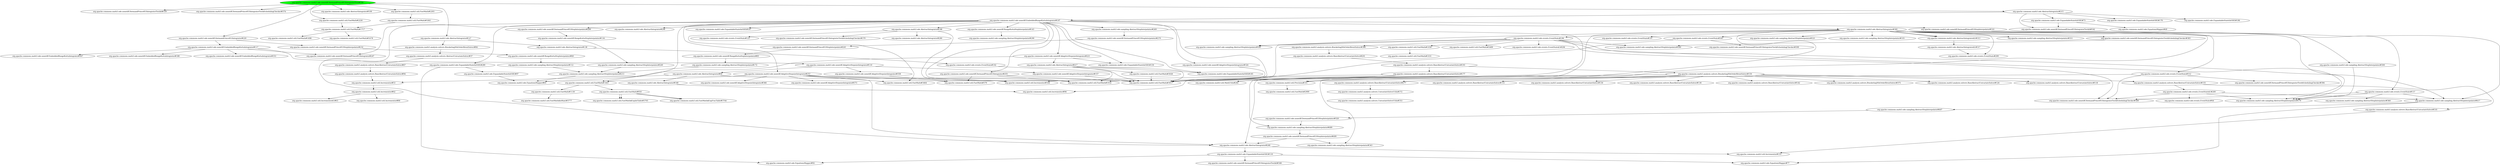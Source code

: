 digraph "cg/org.apache.commons.math3.ode.nonstiff.DormandPrince853IntegratorTest#339"
{
	"org.apache.commons.math3.ode.nonstiff.DormandPrince853IntegratorTest#339" [style=filled,fillcolor=green];
	"org.apache.commons.math3.ode.nonstiff.DormandPrince853IntegratorTest#339" -> "org.apache.commons.math3.ode.nonstiff.DormandPrince853IntegratorTest$4#339";
	"org.apache.commons.math3.ode.nonstiff.DormandPrince853IntegratorTest#339" -> "org.apache.commons.math3.ode.nonstiff.DormandPrince853IntegratorTest$SchedulingChecker#374";
	"org.apache.commons.math3.ode.nonstiff.DormandPrince853IntegratorTest#339" -> "org.apache.commons.math3.ode.nonstiff.DormandPrince853Integrator#220";
	"org.apache.commons.math3.ode.nonstiff.DormandPrince853Integrator#220" -> "org.apache.commons.math3.ode.nonstiff.DormandPrince853StepInterpolator#232";
	"org.apache.commons.math3.ode.nonstiff.DormandPrince853StepInterpolator#232" -> "org.apache.commons.math3.ode.nonstiff.RungeKuttaStepInterpolator#60";
	"org.apache.commons.math3.ode.nonstiff.RungeKuttaStepInterpolator#60" -> "org.apache.commons.math3.ode.sampling.AbstractStepInterpolator#112";
	"org.apache.commons.math3.ode.sampling.AbstractStepInterpolator#112" -> "org.apache.commons.math3.ode.sampling.AbstractStepInterpolator#213";
	"org.apache.commons.math3.ode.nonstiff.DormandPrince853Integrator#220" -> "org.apache.commons.math3.ode.nonstiff.EmbeddedRungeKuttaIntegrator#117";
	"org.apache.commons.math3.ode.nonstiff.EmbeddedRungeKuttaIntegrator#117" -> "org.apache.commons.math3.ode.nonstiff.AdaptiveStepsizeIntegrator#110";
	"org.apache.commons.math3.ode.nonstiff.AdaptiveStepsizeIntegrator#110" -> "org.apache.commons.math3.ode.AbstractIntegrator#84";
	"org.apache.commons.math3.ode.AbstractIntegrator#84" -> "org.apache.commons.math3.util.Incrementor#53";
	"org.apache.commons.math3.util.Incrementor#53" -> "org.apache.commons.math3.util.Incrementor#62";
	"org.apache.commons.math3.util.Incrementor#62" -> "org.apache.commons.math3.util.Incrementor$1#63";
	"org.apache.commons.math3.util.Incrementor#62" -> "org.apache.commons.math3.util.Incrementor#80";
	"org.apache.commons.math3.ode.AbstractIntegrator#84" -> "org.apache.commons.math3.ode.AbstractIntegrator#168";
	"org.apache.commons.math3.ode.AbstractIntegrator#168" -> "org.apache.commons.math3.util.Incrementor#96";
	"org.apache.commons.math3.ode.AbstractIntegrator#84" -> "org.apache.commons.math3.util.Incrementor#164";
	"org.apache.commons.math3.ode.nonstiff.AdaptiveStepsizeIntegrator#110" -> "org.apache.commons.math3.ode.nonstiff.AdaptiveStepsizeIntegrator#157";
	"org.apache.commons.math3.ode.nonstiff.AdaptiveStepsizeIntegrator#157" -> "org.apache.commons.math3.util.FastMath#3017";
	"org.apache.commons.math3.ode.nonstiff.AdaptiveStepsizeIntegrator#110" -> "org.apache.commons.math3.ode.nonstiff.AdaptiveStepsizeIntegrator#358";
	"org.apache.commons.math3.ode.nonstiff.AdaptiveStepsizeIntegrator#358" -> "org.apache.commons.math3.util.FastMath#379";
	"org.apache.commons.math3.ode.nonstiff.EmbeddedRungeKuttaIntegrator#117" -> "org.apache.commons.math3.ode.nonstiff.DormandPrince853Integrator#247";
	"org.apache.commons.math3.ode.nonstiff.EmbeddedRungeKuttaIntegrator#117" -> "org.apache.commons.math3.ode.nonstiff.EmbeddedRungeKuttaIntegrator#188";
	"org.apache.commons.math3.ode.nonstiff.EmbeddedRungeKuttaIntegrator#117" -> "org.apache.commons.math3.ode.nonstiff.EmbeddedRungeKuttaIntegrator#353";
	"org.apache.commons.math3.ode.nonstiff.EmbeddedRungeKuttaIntegrator#117" -> "org.apache.commons.math3.ode.nonstiff.EmbeddedRungeKuttaIntegrator#367";
	"org.apache.commons.math3.ode.nonstiff.DormandPrince853IntegratorTest#339" -> "org.apache.commons.math3.ode.AbstractIntegrator#127";
	"org.apache.commons.math3.ode.AbstractIntegrator#127" -> "org.apache.commons.math3.analysis.solvers.BracketingNthOrderBrentSolver#84";
	"org.apache.commons.math3.analysis.solvers.BracketingNthOrderBrentSolver#84" -> "org.apache.commons.math3.analysis.solvers.AbstractUnivariateSolver#37";
	"org.apache.commons.math3.analysis.solvers.AbstractUnivariateSolver#37" -> "org.apache.commons.math3.analysis.solvers.BaseAbstractUnivariateSolver#67";
	"org.apache.commons.math3.analysis.solvers.BaseAbstractUnivariateSolver#67" -> "org.apache.commons.math3.analysis.solvers.BaseAbstractUnivariateSolver#94";
	"org.apache.commons.math3.analysis.solvers.BaseAbstractUnivariateSolver#94" -> "org.apache.commons.math3.util.Incrementor#53";
	"org.apache.commons.math3.ode.AbstractIntegrator#127" -> "org.apache.commons.math3.ode.AbstractIntegrator#138";
	"org.apache.commons.math3.ode.AbstractIntegrator#138" -> "org.apache.commons.math3.ode.events.EventState#102";
	"org.apache.commons.math3.ode.events.EventState#102" -> "org.apache.commons.math3.util.FastMath#3017";
	"org.apache.commons.math3.ode.nonstiff.DormandPrince853IntegratorTest#339" -> "org.apache.commons.math3.ode.AbstractIntegrator#109";
	"org.apache.commons.math3.ode.nonstiff.DormandPrince853IntegratorTest#339" -> "org.apache.commons.math3.util.FastMath#2226";
	"org.apache.commons.math3.util.FastMath#2226" -> "org.apache.commons.math3.util.FastMath#1717";
	"org.apache.commons.math3.util.FastMath#1717" -> "org.apache.commons.math3.util.FastMath#1678";
	"org.apache.commons.math3.util.FastMath#1717" -> "org.apache.commons.math3.util.FastMath#1698";
	"org.apache.commons.math3.ode.nonstiff.DormandPrince853IntegratorTest#339" -> "org.apache.commons.math3.util.FastMath#2293";
	"org.apache.commons.math3.util.FastMath#2293" -> "org.apache.commons.math3.util.FastMath#1841";
	"org.apache.commons.math3.util.FastMath#1841" -> "org.apache.commons.math3.util.FastMath#1717";
	"org.apache.commons.math3.ode.nonstiff.DormandPrince853IntegratorTest#339" -> "org.apache.commons.math3.ode.AbstractIntegrator#215";
	"org.apache.commons.math3.ode.AbstractIntegrator#215" -> "org.apache.commons.math3.ode.nonstiff.DormandPrince853IntegratorTest$4#342";
	"org.apache.commons.math3.ode.AbstractIntegrator#215" -> "org.apache.commons.math3.ode.ExpandableStatefulODE#73";
	"org.apache.commons.math3.ode.ExpandableStatefulODE#73" -> "org.apache.commons.math3.ode.nonstiff.DormandPrince853IntegratorTest$4#342";
	"org.apache.commons.math3.ode.ExpandableStatefulODE#73" -> "org.apache.commons.math3.ode.EquationsMapper#49";
	"org.apache.commons.math3.ode.AbstractIntegrator#215" -> "org.apache.commons.math3.ode.ExpandableStatefulODE#178";
	"org.apache.commons.math3.ode.AbstractIntegrator#215" -> "org.apache.commons.math3.ode.ExpandableStatefulODE#196";
	"org.apache.commons.math3.ode.AbstractIntegrator#215" -> "org.apache.commons.math3.ode.nonstiff.EmbeddedRungeKuttaIntegrator#197";
	"org.apache.commons.math3.ode.nonstiff.EmbeddedRungeKuttaIntegrator#197" -> "org.apache.commons.math3.ode.nonstiff.AdaptiveStepsizeIntegrator#221";
	"org.apache.commons.math3.ode.nonstiff.AdaptiveStepsizeIntegrator#221" -> "org.apache.commons.math3.ode.AbstractIntegrator#417";
	"org.apache.commons.math3.ode.AbstractIntegrator#417" -> "org.apache.commons.math3.ode.ExpandableStatefulODE#185";
	"org.apache.commons.math3.ode.AbstractIntegrator#417" -> "org.apache.commons.math3.util.FastMath#3017";
	"org.apache.commons.math3.ode.AbstractIntegrator#417" -> "org.apache.commons.math3.util.FastMath#3532";
	"org.apache.commons.math3.ode.AbstractIntegrator#417" -> "org.apache.commons.math3.util.FastMath#3026";
	"org.apache.commons.math3.util.FastMath#3026" -> "org.apache.commons.math3.util.FastMath#3017";
	"org.apache.commons.math3.ode.nonstiff.AdaptiveStepsizeIntegrator#221" -> "org.apache.commons.math3.ode.ExpandableStatefulODE#159";
	"org.apache.commons.math3.ode.nonstiff.AdaptiveStepsizeIntegrator#221" -> "org.apache.commons.math3.ode.EquationsMapper#65";
	"org.apache.commons.math3.ode.nonstiff.EmbeddedRungeKuttaIntegrator#197" -> "org.apache.commons.math3.ode.AbstractIntegrator#206";
	"org.apache.commons.math3.ode.nonstiff.EmbeddedRungeKuttaIntegrator#197" -> "org.apache.commons.math3.ode.ExpandableStatefulODE#185";
	"org.apache.commons.math3.ode.nonstiff.EmbeddedRungeKuttaIntegrator#197" -> "org.apache.commons.math3.ode.ExpandableStatefulODE#289";
	"org.apache.commons.math3.ode.ExpandableStatefulODE#289" -> "org.apache.commons.math3.ode.ExpandableStatefulODE#97";
	"org.apache.commons.math3.ode.ExpandableStatefulODE#97" -> "org.apache.commons.math3.ode.EquationsMapper#65";
	"org.apache.commons.math3.ode.ExpandableStatefulODE#289" -> "org.apache.commons.math3.ode.EquationsMapper#92";
	"org.apache.commons.math3.ode.nonstiff.EmbeddedRungeKuttaIntegrator#197" -> "org.apache.commons.math3.ode.sampling.AbstractStepInterpolator#269";
	"org.apache.commons.math3.ode.sampling.AbstractStepInterpolator#269" -> "org.apache.commons.math3.ode.sampling.AbstractStepInterpolator#489";
	"org.apache.commons.math3.ode.sampling.AbstractStepInterpolator#489" -> "org.apache.commons.math3.ode.nonstiff.DormandPrince853StepInterpolator#409";
	"org.apache.commons.math3.ode.sampling.AbstractStepInterpolator#269" -> "org.apache.commons.math3.ode.nonstiff.DormandPrince853StepInterpolator#279";
	"org.apache.commons.math3.ode.nonstiff.DormandPrince853StepInterpolator#279" -> "org.apache.commons.math3.ode.nonstiff.DormandPrince853StepInterpolator#245";
	"org.apache.commons.math3.ode.nonstiff.DormandPrince853StepInterpolator#245" -> "org.apache.commons.math3.ode.nonstiff.RungeKuttaStepInterpolator#85";
	"org.apache.commons.math3.ode.nonstiff.RungeKuttaStepInterpolator#85" -> "org.apache.commons.math3.ode.sampling.AbstractStepInterpolator#172";
	"org.apache.commons.math3.ode.sampling.AbstractStepInterpolator#172" -> "org.apache.commons.math3.ode.sampling.AbstractStepInterpolator#213";
	"org.apache.commons.math3.ode.nonstiff.EmbeddedRungeKuttaIntegrator#197" -> "org.apache.commons.math3.ode.ExpandableStatefulODE#159";
	"org.apache.commons.math3.ode.nonstiff.EmbeddedRungeKuttaIntegrator#197" -> "org.apache.commons.math3.ode.ExpandableStatefulODE#167";
	"org.apache.commons.math3.ode.nonstiff.EmbeddedRungeKuttaIntegrator#197" -> "org.apache.commons.math3.ode.nonstiff.DormandPrince853StepInterpolator#289";
	"org.apache.commons.math3.ode.nonstiff.DormandPrince853StepInterpolator#289" -> "org.apache.commons.math3.ode.nonstiff.RungeKuttaStepInterpolator#134";
	"org.apache.commons.math3.ode.nonstiff.RungeKuttaStepInterpolator#134" -> "org.apache.commons.math3.ode.sampling.AbstractStepInterpolator#249";
	"org.apache.commons.math3.ode.sampling.AbstractStepInterpolator#249" -> "org.apache.commons.math3.ode.sampling.AbstractStepInterpolator#213";
	"org.apache.commons.math3.ode.sampling.AbstractStepInterpolator#213" -> "org.apache.commons.math3.ode.EquationsMapper#65";
	"org.apache.commons.math3.ode.nonstiff.EmbeddedRungeKuttaIntegrator#197" -> "org.apache.commons.math3.ode.nonstiff.DormandPrince853StepInterpolator#310";
	"org.apache.commons.math3.ode.nonstiff.DormandPrince853StepInterpolator#310" -> "org.apache.commons.math3.ode.sampling.AbstractStepInterpolator#300";
	"org.apache.commons.math3.ode.sampling.AbstractStepInterpolator#300" -> "org.apache.commons.math3.ode.sampling.AbstractStepInterpolator#379";
	"org.apache.commons.math3.ode.nonstiff.EmbeddedRungeKuttaIntegrator#197" -> "org.apache.commons.math3.ode.AbstractIntegrator#188";
	"org.apache.commons.math3.ode.AbstractIntegrator#188" -> "org.apache.commons.math3.util.Incrementor#164";
	"org.apache.commons.math3.ode.AbstractIntegrator#188" -> "org.apache.commons.math3.ode.events.EventState#125";
	"org.apache.commons.math3.ode.AbstractIntegrator#188" -> "org.apache.commons.math3.ode.nonstiff.DormandPrince853IntegratorTest$SchedulingChecker#379";
	"org.apache.commons.math3.ode.AbstractIntegrator#188" -> "org.apache.commons.math3.ode.AbstractIntegrator#280";
	"org.apache.commons.math3.ode.nonstiff.EmbeddedRungeKuttaIntegrator#197" -> "org.apache.commons.math3.ode.nonstiff.RungeKuttaStepInterpolator#143";
	"org.apache.commons.math3.ode.nonstiff.RungeKuttaStepInterpolator#143" -> "org.apache.commons.math3.ode.sampling.AbstractStepInterpolator#290";
	"org.apache.commons.math3.ode.nonstiff.EmbeddedRungeKuttaIntegrator#197" -> "org.apache.commons.math3.ode.AbstractIntegrator#268";
	"org.apache.commons.math3.ode.AbstractIntegrator#268" -> "org.apache.commons.math3.util.Incrementor#155";
	"org.apache.commons.math3.ode.AbstractIntegrator#268" -> "org.apache.commons.math3.ode.ExpandableStatefulODE#118";
	"org.apache.commons.math3.ode.ExpandableStatefulODE#118" -> "org.apache.commons.math3.ode.EquationsMapper#77";
	"org.apache.commons.math3.ode.ExpandableStatefulODE#118" -> "org.apache.commons.math3.ode.nonstiff.DormandPrince853IntegratorTest$4#346";
	"org.apache.commons.math3.ode.ExpandableStatefulODE#118" -> "org.apache.commons.math3.ode.EquationsMapper#92";
	"org.apache.commons.math3.ode.nonstiff.EmbeddedRungeKuttaIntegrator#197" -> "org.apache.commons.math3.util.FastMath#3017";
	"org.apache.commons.math3.ode.nonstiff.EmbeddedRungeKuttaIntegrator#197" -> "org.apache.commons.math3.ode.nonstiff.DormandPrince853Integrator#247";
	"org.apache.commons.math3.ode.nonstiff.EmbeddedRungeKuttaIntegrator#197" -> "org.apache.commons.math3.ode.nonstiff.AdaptiveStepsizeIntegrator#253";
	"org.apache.commons.math3.ode.nonstiff.AdaptiveStepsizeIntegrator#253" -> "org.apache.commons.math3.util.FastMath#379";
	"org.apache.commons.math3.ode.nonstiff.AdaptiveStepsizeIntegrator#253" -> "org.apache.commons.math3.ode.AbstractIntegrator#268";
	"org.apache.commons.math3.ode.nonstiff.AdaptiveStepsizeIntegrator#253" -> "org.apache.commons.math3.util.FastMath#3532";
	"org.apache.commons.math3.ode.nonstiff.AdaptiveStepsizeIntegrator#253" -> "org.apache.commons.math3.util.FastMath#1443";
	"org.apache.commons.math3.util.FastMath#1443" -> "org.apache.commons.math3.util.FastMath#1130";
	"org.apache.commons.math3.util.FastMath#1130" -> "org.apache.commons.math3.util.FastMath$lnMant#3777";
	"org.apache.commons.math3.util.FastMath#1443" -> "org.apache.commons.math3.util.FastMath#850";
	"org.apache.commons.math3.util.FastMath#850" -> "org.apache.commons.math3.util.FastMath$ExpIntTable#3705";
	"org.apache.commons.math3.util.FastMath#850" -> "org.apache.commons.math3.util.FastMath$ExpIntTable#3705";
	"org.apache.commons.math3.util.FastMath#850" -> "org.apache.commons.math3.util.FastMath$ExpFracTable#3744";
	"org.apache.commons.math3.util.FastMath#850" -> "org.apache.commons.math3.util.FastMath$ExpFracTable#3744";
	"org.apache.commons.math3.ode.nonstiff.AdaptiveStepsizeIntegrator#253" -> "org.apache.commons.math3.util.FastMath#3017";
	"org.apache.commons.math3.ode.nonstiff.AdaptiveStepsizeIntegrator#253" -> "org.apache.commons.math3.util.FastMath#3464";
	"org.apache.commons.math3.ode.nonstiff.AdaptiveStepsizeIntegrator#253" -> "org.apache.commons.math3.ode.nonstiff.AdaptiveStepsizeIntegrator#366";
	"org.apache.commons.math3.ode.nonstiff.AdaptiveStepsizeIntegrator#253" -> "org.apache.commons.math3.ode.nonstiff.AdaptiveStepsizeIntegrator#373";
	"org.apache.commons.math3.ode.nonstiff.EmbeddedRungeKuttaIntegrator#197" -> "org.apache.commons.math3.ode.nonstiff.DormandPrince853Integrator#255";
	"org.apache.commons.math3.ode.nonstiff.DormandPrince853Integrator#255" -> "org.apache.commons.math3.util.FastMath#3017";
	"org.apache.commons.math3.ode.nonstiff.DormandPrince853Integrator#255" -> "org.apache.commons.math3.util.FastMath#3532";
	"org.apache.commons.math3.ode.nonstiff.DormandPrince853Integrator#255" -> "org.apache.commons.math3.util.FastMath#379";
	"org.apache.commons.math3.ode.nonstiff.EmbeddedRungeKuttaIntegrator#197" -> "org.apache.commons.math3.ode.AbstractIntegrator#300";
	"org.apache.commons.math3.ode.AbstractIntegrator#300" -> "org.apache.commons.math3.ode.sampling.AbstractStepInterpolator#343";
	"org.apache.commons.math3.ode.AbstractIntegrator#300" -> "org.apache.commons.math3.ode.sampling.AbstractStepInterpolator#351";
	"org.apache.commons.math3.ode.AbstractIntegrator#300" -> "org.apache.commons.math3.ode.events.EventState#157";
	"org.apache.commons.math3.ode.events.EventState#157" -> "org.apache.commons.math3.ode.sampling.AbstractStepInterpolator#360";
	"org.apache.commons.math3.ode.events.EventState#157" -> "org.apache.commons.math3.ode.sampling.AbstractStepInterpolator#379";
	"org.apache.commons.math3.ode.events.EventState#157" -> "org.apache.commons.math3.ode.sampling.AbstractStepInterpolator#417";
	"org.apache.commons.math3.ode.sampling.AbstractStepInterpolator#417" -> "org.apache.commons.math3.ode.sampling.AbstractStepInterpolator#407";
	"org.apache.commons.math3.ode.sampling.AbstractStepInterpolator#407" -> "org.apache.commons.math3.ode.nonstiff.DormandPrince853StepInterpolator#320";
	"org.apache.commons.math3.ode.nonstiff.DormandPrince853StepInterpolator#320" -> "org.apache.commons.math3.ode.sampling.AbstractStepInterpolator#489";
	"org.apache.commons.math3.ode.nonstiff.DormandPrince853StepInterpolator#409" -> "org.apache.commons.math3.ode.sampling.AbstractStepInterpolator#343";
	"org.apache.commons.math3.ode.nonstiff.DormandPrince853StepInterpolator#409" -> "org.apache.commons.math3.ode.AbstractIntegrator#268";
	"org.apache.commons.math3.ode.sampling.AbstractStepInterpolator#417" -> "org.apache.commons.math3.ode.EquationsMapper#77";
	"org.apache.commons.math3.ode.events.EventState#157" -> "org.apache.commons.math3.ode.nonstiff.DormandPrince853IntegratorTest$SchedulingChecker#389";
	"org.apache.commons.math3.ode.AbstractIntegrator#300" -> "org.apache.commons.math3.ode.sampling.AbstractStepInterpolator#385";
	"org.apache.commons.math3.ode.AbstractIntegrator#300" -> "org.apache.commons.math3.ode.AbstractIntegrator$1#313";
	"org.apache.commons.math3.ode.AbstractIntegrator#300" -> "org.apache.commons.math3.ode.events.EventState#196";
	"org.apache.commons.math3.ode.events.EventState#196" -> "org.apache.commons.math3.ode.sampling.AbstractStepInterpolator#385";
	"org.apache.commons.math3.ode.events.EventState#196" -> "org.apache.commons.math3.ode.sampling.AbstractStepInterpolator#369";
	"org.apache.commons.math3.ode.events.EventState#196" -> "org.apache.commons.math3.util.FastMath#3017";
	"org.apache.commons.math3.ode.events.EventState#196" -> "org.apache.commons.math3.util.FastMath#3358";
	"org.apache.commons.math3.util.FastMath#3358" -> "org.apache.commons.math3.util.FastMath#3331";
	"org.apache.commons.math3.ode.events.EventState#196" -> "org.apache.commons.math3.util.FastMath#3489";
	"org.apache.commons.math3.ode.events.EventState#196" -> "org.apache.commons.math3.ode.events.EventState$1#206";
	"org.apache.commons.math3.ode.events.EventState#196" -> "org.apache.commons.math3.ode.sampling.AbstractStepInterpolator#379";
	"org.apache.commons.math3.ode.events.EventState#196" -> "org.apache.commons.math3.ode.sampling.AbstractStepInterpolator#417";
	"org.apache.commons.math3.ode.events.EventState#196" -> "org.apache.commons.math3.ode.nonstiff.DormandPrince853IntegratorTest$SchedulingChecker#389";
	"org.apache.commons.math3.ode.AbstractIntegrator#300" -> "org.apache.commons.math3.ode.sampling.AbstractStepInterpolator#379";
	"org.apache.commons.math3.ode.AbstractIntegrator#300" -> "org.apache.commons.math3.ode.sampling.AbstractStepInterpolator#417";
	"org.apache.commons.math3.ode.AbstractIntegrator#300" -> "org.apache.commons.math3.ode.events.EventState#312";
	"org.apache.commons.math3.ode.events.EventState#312" -> "org.apache.commons.math3.ode.nonstiff.DormandPrince853IntegratorTest$SchedulingChecker#389";
	"org.apache.commons.math3.ode.AbstractIntegrator#300" -> "org.apache.commons.math3.ode.events.EventState#331";
	"org.apache.commons.math3.ode.AbstractIntegrator#300" -> "org.apache.commons.math3.util.Precision#331";
	"org.apache.commons.math3.util.Precision#331" -> "org.apache.commons.math3.util.FastMath#2999";
	"org.apache.commons.math3.ode.AbstractIntegrator#300" -> "org.apache.commons.math3.ode.nonstiff.DormandPrince853IntegratorTest$SchedulingChecker#383";
	"org.apache.commons.math3.ode.nonstiff.DormandPrince853IntegratorTest$SchedulingChecker#383" -> "org.apache.commons.math3.ode.sampling.AbstractStepInterpolator#369";
	"org.apache.commons.math3.ode.nonstiff.EmbeddedRungeKuttaIntegrator#197" -> "org.apache.commons.math3.util.FastMath#1443";
	"org.apache.commons.math3.ode.nonstiff.EmbeddedRungeKuttaIntegrator#197" -> "org.apache.commons.math3.util.FastMath#3532";
	"org.apache.commons.math3.ode.nonstiff.EmbeddedRungeKuttaIntegrator#197" -> "org.apache.commons.math3.util.FastMath#3464";
	"org.apache.commons.math3.ode.nonstiff.EmbeddedRungeKuttaIntegrator#197" -> "org.apache.commons.math3.ode.nonstiff.AdaptiveStepsizeIntegrator#324";
	"org.apache.commons.math3.ode.nonstiff.AdaptiveStepsizeIntegrator#324" -> "org.apache.commons.math3.util.FastMath#3017";
	"org.apache.commons.math3.ode.events.EventState#196" -> "org.apache.commons.math3.analysis.solvers.BracketingNthOrderBrentSolver#398";
	"org.apache.commons.math3.analysis.solvers.BracketingNthOrderBrentSolver#398" -> "org.apache.commons.math3.analysis.solvers.BaseAbstractUnivariateSolver#201";
	"org.apache.commons.math3.analysis.solvers.BaseAbstractUnivariateSolver#201" -> "org.apache.commons.math3.analysis.solvers.BaseAbstractUnivariateSolver#193";
	"org.apache.commons.math3.analysis.solvers.BaseAbstractUnivariateSolver#193" -> "org.apache.commons.math3.analysis.solvers.BaseAbstractUnivariateSolver#177";
	"org.apache.commons.math3.analysis.solvers.BaseAbstractUnivariateSolver#177" -> "org.apache.commons.math3.util.MathUtils#264";
	"org.apache.commons.math3.analysis.solvers.BaseAbstractUnivariateSolver#177" -> "org.apache.commons.math3.util.Incrementor#96";
	"org.apache.commons.math3.analysis.solvers.BaseAbstractUnivariateSolver#177" -> "org.apache.commons.math3.util.Incrementor#164";
	"org.apache.commons.math3.analysis.solvers.BaseAbstractUnivariateSolver#193" -> "org.apache.commons.math3.analysis.solvers.BracketingNthOrderBrentSolver#150";
	"org.apache.commons.math3.analysis.solvers.BracketingNthOrderBrentSolver#150" -> "org.apache.commons.math3.analysis.solvers.BaseAbstractUnivariateSolver#112";
	"org.apache.commons.math3.analysis.solvers.BracketingNthOrderBrentSolver#150" -> "org.apache.commons.math3.analysis.solvers.BaseAbstractUnivariateSolver#124";
	"org.apache.commons.math3.analysis.solvers.BracketingNthOrderBrentSolver#150" -> "org.apache.commons.math3.analysis.solvers.BaseAbstractUnivariateSolver#118";
	"org.apache.commons.math3.analysis.solvers.BracketingNthOrderBrentSolver#150" -> "org.apache.commons.math3.analysis.solvers.BaseAbstractUnivariateSolver#277";
	"org.apache.commons.math3.analysis.solvers.BaseAbstractUnivariateSolver#277" -> "org.apache.commons.math3.analysis.solvers.UnivariateSolverUtils#372";
	"org.apache.commons.math3.analysis.solvers.UnivariateSolverUtils#372" -> "org.apache.commons.math3.analysis.solvers.UnivariateSolverUtils#353";
	"org.apache.commons.math3.analysis.solvers.BracketingNthOrderBrentSolver#150" -> "org.apache.commons.math3.analysis.solvers.BaseAbstractUnivariateSolver#155";
	"org.apache.commons.math3.analysis.solvers.BaseAbstractUnivariateSolver#155" -> "org.apache.commons.math3.analysis.solvers.BaseAbstractUnivariateSolver#310";
	"org.apache.commons.math3.analysis.solvers.BaseAbstractUnivariateSolver#310" -> "org.apache.commons.math3.util.Incrementor#155";
	"org.apache.commons.math3.analysis.solvers.BaseAbstractUnivariateSolver#155" -> "org.apache.commons.math3.ode.events.EventState$1#209";
	"org.apache.commons.math3.ode.events.EventState$1#209" -> "org.apache.commons.math3.ode.sampling.AbstractStepInterpolator#379";
	"org.apache.commons.math3.ode.events.EventState$1#209" -> "org.apache.commons.math3.ode.events.EventState#44";
	"org.apache.commons.math3.ode.events.EventState$1#209" -> "org.apache.commons.math3.ode.sampling.AbstractStepInterpolator#417";
	"org.apache.commons.math3.ode.events.EventState$1#209" -> "org.apache.commons.math3.ode.nonstiff.DormandPrince853IntegratorTest$SchedulingChecker#389";
	"org.apache.commons.math3.analysis.solvers.BracketingNthOrderBrentSolver#150" -> "org.apache.commons.math3.util.Precision#331";
	"org.apache.commons.math3.analysis.solvers.BracketingNthOrderBrentSolver#150" -> "org.apache.commons.math3.util.FastMath#3017";
	"org.apache.commons.math3.analysis.solvers.BracketingNthOrderBrentSolver#150" -> "org.apache.commons.math3.analysis.solvers.BaseAbstractUnivariateSolver#130";
	"org.apache.commons.math3.analysis.solvers.BracketingNthOrderBrentSolver#150" -> "org.apache.commons.math3.analysis.solvers.BaseAbstractUnivariateSolver#136";
	"org.apache.commons.math3.analysis.solvers.BracketingNthOrderBrentSolver#150" -> "org.apache.commons.math3.util.FastMath#3532";
	"org.apache.commons.math3.analysis.solvers.BracketingNthOrderBrentSolver#150" -> "org.apache.commons.math3.analysis.solvers.BaseAbstractUnivariateSolver#142";
	"org.apache.commons.math3.analysis.solvers.BracketingNthOrderBrentSolver#150" -> "org.apache.commons.math3.analysis.solvers.BracketingNthOrderBrentSolver#375";
	"org.apache.commons.math3.ode.AbstractIntegrator#300" -> "org.apache.commons.math3.ode.AbstractIntegrator$1#313";
	"org.apache.commons.math3.ode.AbstractIntegrator$1#313" -> "org.apache.commons.math3.ode.AbstractIntegrator$1#317";
	"org.apache.commons.math3.ode.AbstractIntegrator$1#317" -> "org.apache.commons.math3.ode.events.EventState#299";
	"org.apache.commons.math3.ode.AbstractIntegrator#300" -> "org.apache.commons.math3.ode.events.EventState#299";
	"org.apache.commons.math3.ode.AbstractIntegrator#300" -> "org.apache.commons.math3.ode.sampling.AbstractStepInterpolator#321";
	"org.apache.commons.math3.ode.AbstractIntegrator#300" -> "org.apache.commons.math3.ode.sampling.AbstractStepInterpolator#335";
	"org.apache.commons.math3.ode.events.EventState#312" -> "org.apache.commons.math3.util.FastMath#3017";
	"org.apache.commons.math3.ode.events.EventState#312" -> "org.apache.commons.math3.ode.nonstiff.DormandPrince853IntegratorTest$SchedulingChecker#394";
	"org.apache.commons.math3.ode.AbstractIntegrator#300" -> "org.apache.commons.math3.ode.events.EventState#343";
	"org.apache.commons.math3.ode.events.EventState#343" -> "org.apache.commons.math3.util.FastMath#3017";
	"org.apache.commons.math3.ode.events.EventState#343" -> "org.apache.commons.math3.ode.nonstiff.DormandPrince853IntegratorTest$SchedulingChecker#399";
	"org.apache.commons.math3.ode.AbstractIntegrator#300" -> "org.apache.commons.math3.ode.AbstractIntegrator#268";
}

